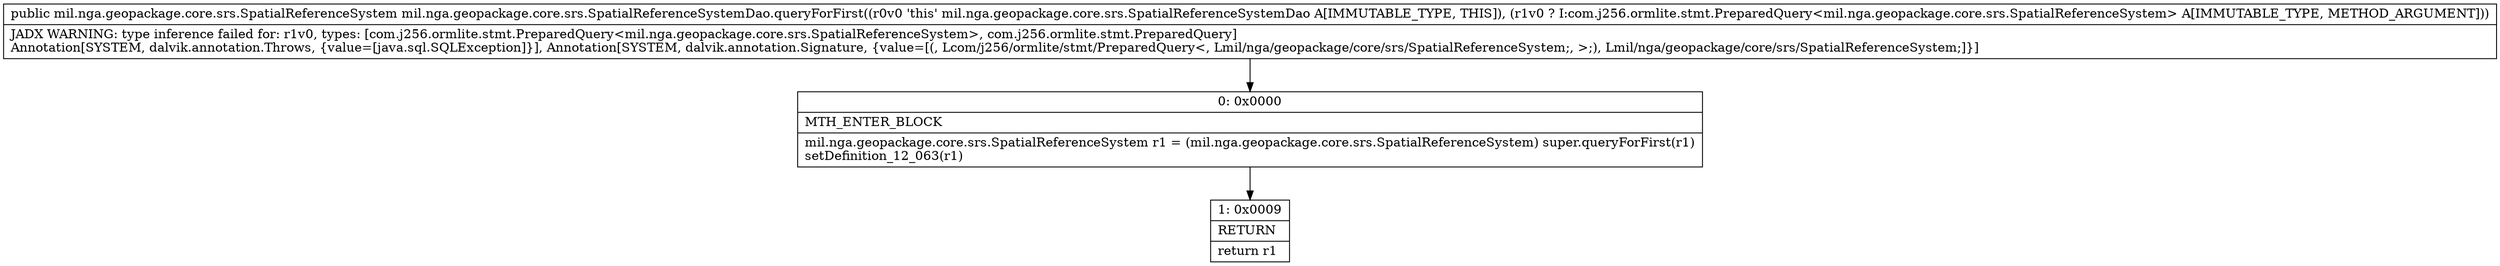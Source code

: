 digraph "CFG formil.nga.geopackage.core.srs.SpatialReferenceSystemDao.queryForFirst(Lcom\/j256\/ormlite\/stmt\/PreparedQuery;)Lmil\/nga\/geopackage\/core\/srs\/SpatialReferenceSystem;" {
Node_0 [shape=record,label="{0\:\ 0x0000|MTH_ENTER_BLOCK\l|mil.nga.geopackage.core.srs.SpatialReferenceSystem r1 = (mil.nga.geopackage.core.srs.SpatialReferenceSystem) super.queryForFirst(r1)\lsetDefinition_12_063(r1)\l}"];
Node_1 [shape=record,label="{1\:\ 0x0009|RETURN\l|return r1\l}"];
MethodNode[shape=record,label="{public mil.nga.geopackage.core.srs.SpatialReferenceSystem mil.nga.geopackage.core.srs.SpatialReferenceSystemDao.queryForFirst((r0v0 'this' mil.nga.geopackage.core.srs.SpatialReferenceSystemDao A[IMMUTABLE_TYPE, THIS]), (r1v0 ? I:com.j256.ormlite.stmt.PreparedQuery\<mil.nga.geopackage.core.srs.SpatialReferenceSystem\> A[IMMUTABLE_TYPE, METHOD_ARGUMENT]))  | JADX WARNING: type inference failed for: r1v0, types: [com.j256.ormlite.stmt.PreparedQuery\<mil.nga.geopackage.core.srs.SpatialReferenceSystem\>, com.j256.ormlite.stmt.PreparedQuery]\lAnnotation[SYSTEM, dalvik.annotation.Throws, \{value=[java.sql.SQLException]\}], Annotation[SYSTEM, dalvik.annotation.Signature, \{value=[(, Lcom\/j256\/ormlite\/stmt\/PreparedQuery\<, Lmil\/nga\/geopackage\/core\/srs\/SpatialReferenceSystem;, \>;), Lmil\/nga\/geopackage\/core\/srs\/SpatialReferenceSystem;]\}]\l}"];
MethodNode -> Node_0;
Node_0 -> Node_1;
}

